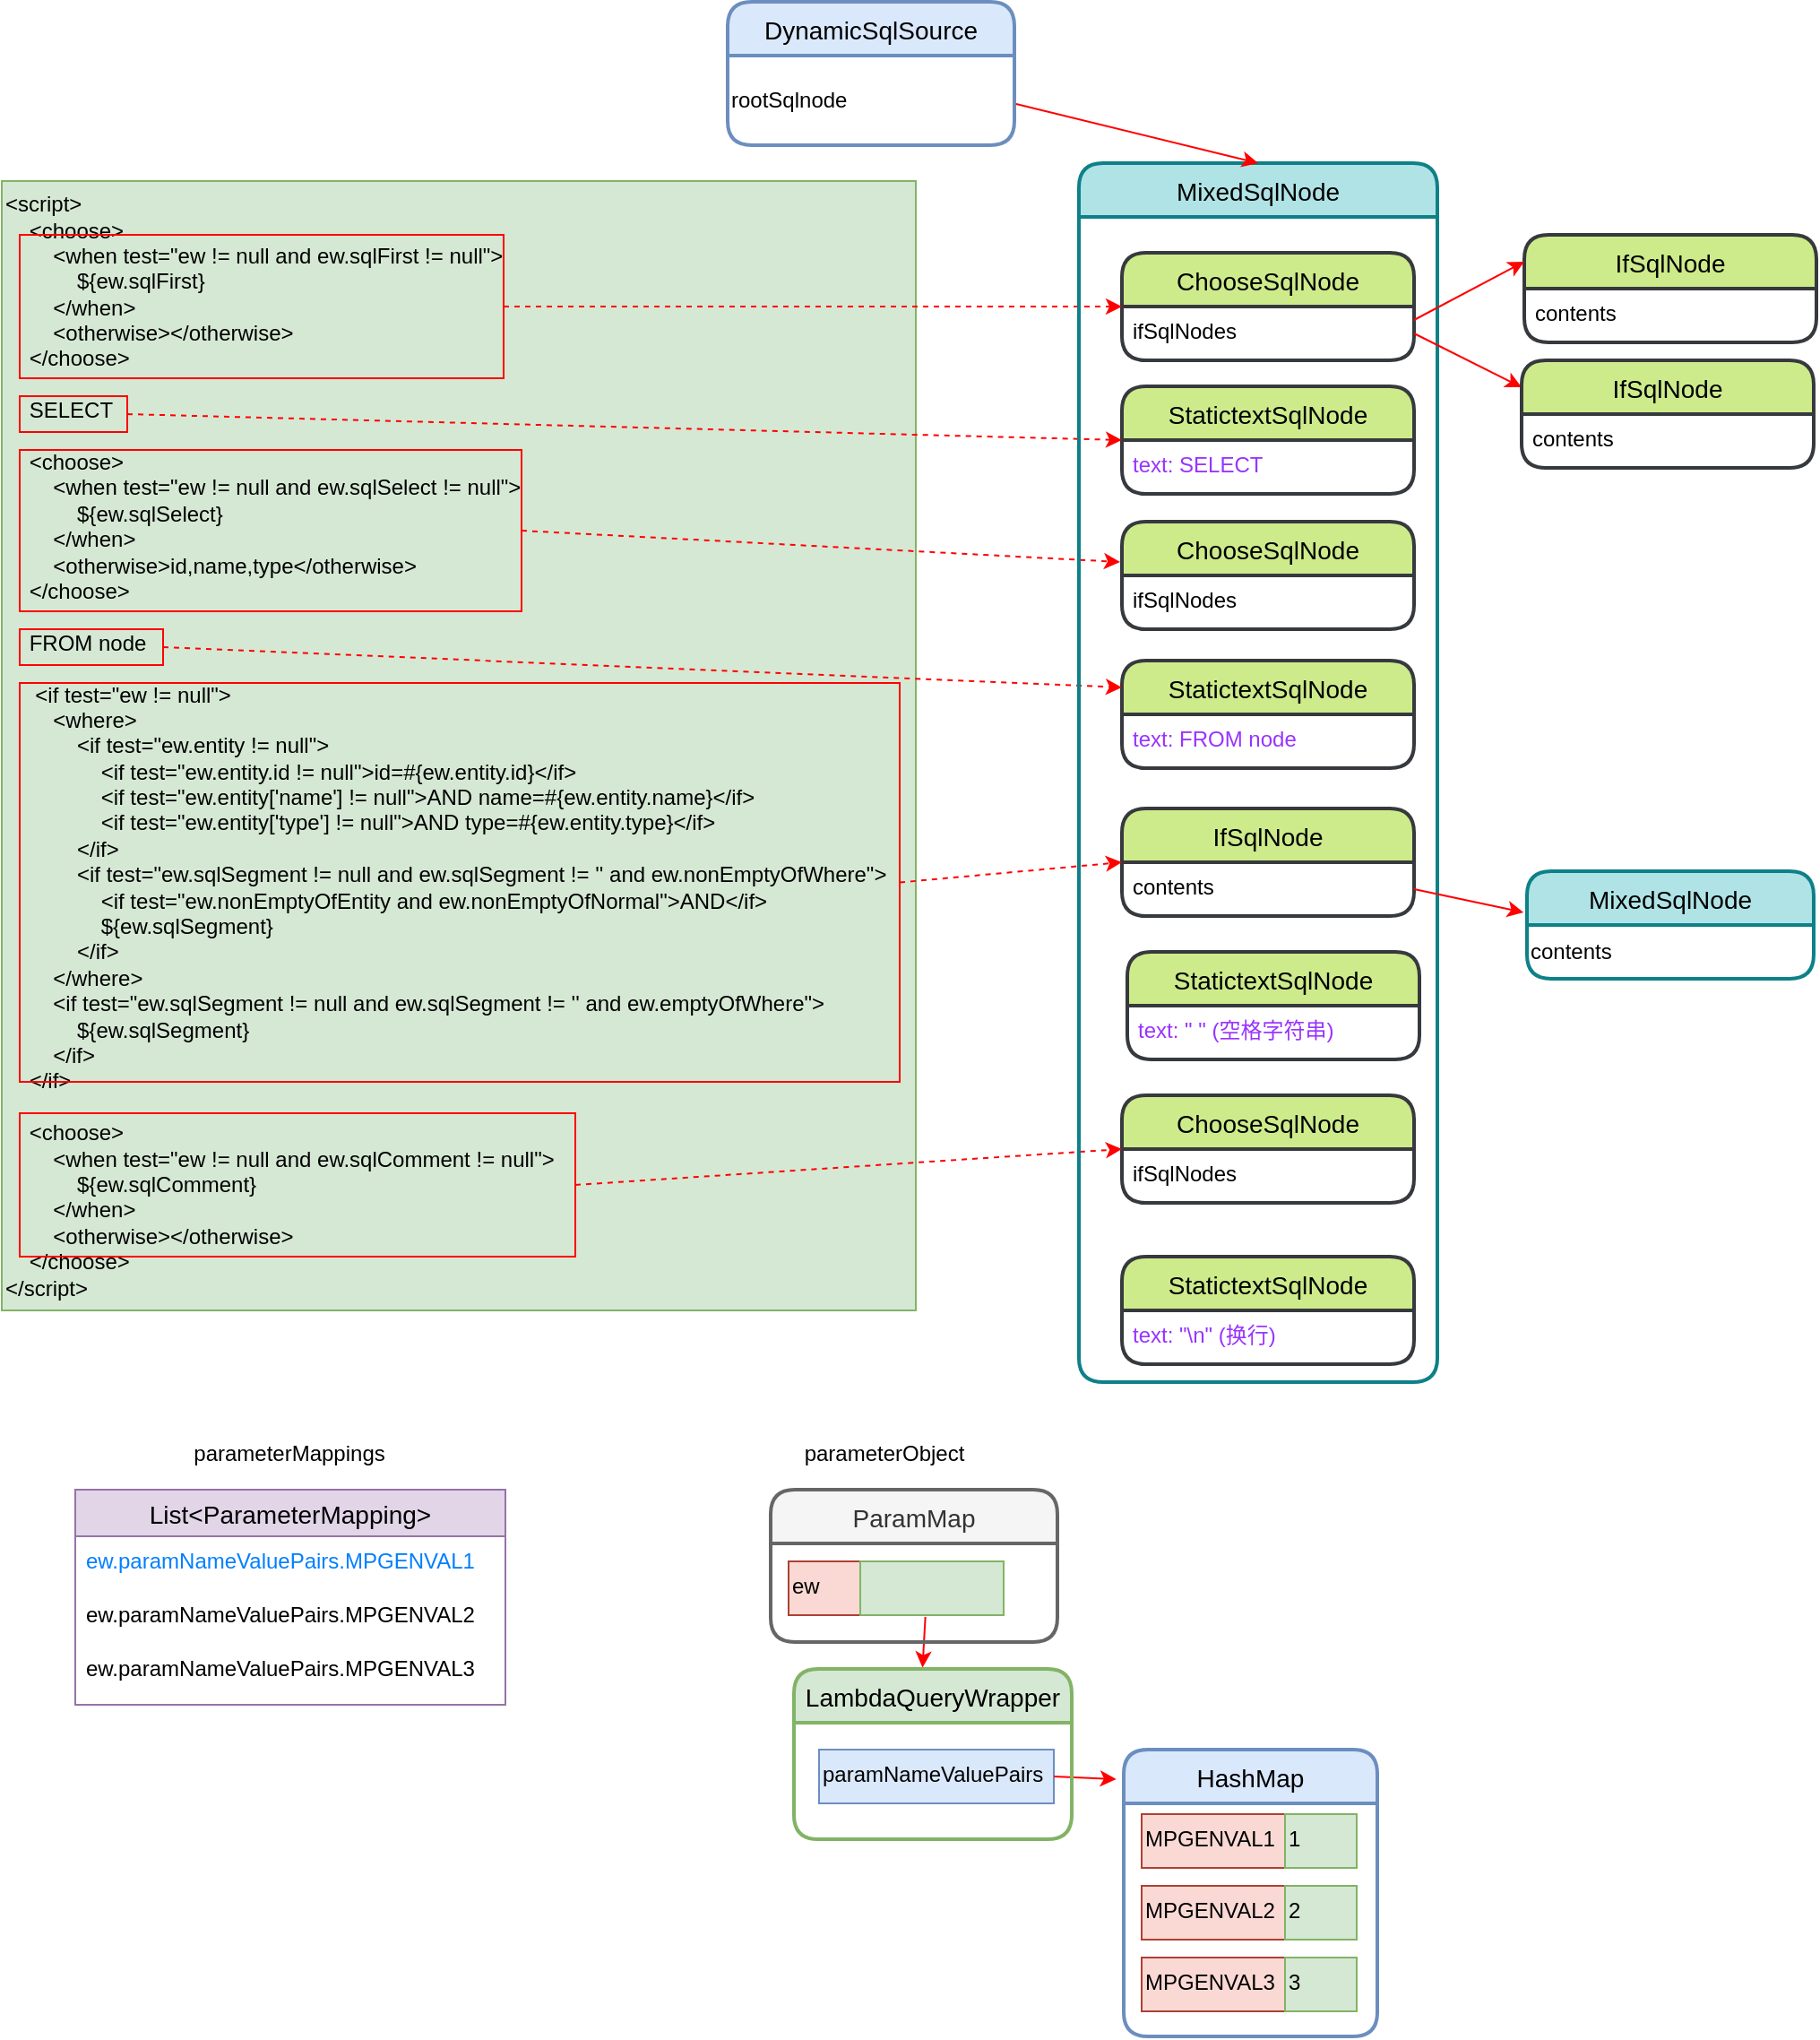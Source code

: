 <mxfile version="15.3.0" type="device"><diagram id="8xos4tDECJgLcVF9xXp1" name="Page-1"><mxGraphModel dx="946" dy="557" grid="1" gridSize="10" guides="1" tooltips="1" connect="1" arrows="1" fold="1" page="1" pageScale="1" pageWidth="827" pageHeight="1169" math="0" shadow="0"><root><mxCell id="0"/><mxCell id="1" parent="0"/><mxCell id="rSIFJErcnZ0SD25EaI6f-5" value="&lt;div&gt;&amp;lt;script&amp;gt;&lt;/div&gt;&lt;div&gt;&amp;nbsp; &amp;nbsp; &amp;lt;choose&amp;gt;&lt;/div&gt;&lt;div&gt;&amp;nbsp; &amp;nbsp; &amp;nbsp; &amp;nbsp; &amp;lt;when test=&quot;ew != null and ew.sqlFirst != null&quot;&amp;gt;&lt;/div&gt;&lt;div&gt;&amp;nbsp; &amp;nbsp; &amp;nbsp; &amp;nbsp; &amp;nbsp; &amp;nbsp; ${ew.sqlFirst}&lt;/div&gt;&lt;div&gt;&amp;nbsp; &amp;nbsp; &amp;nbsp; &amp;nbsp; &amp;lt;/when&amp;gt;&lt;/div&gt;&lt;div&gt;&amp;nbsp; &amp;nbsp; &amp;nbsp; &amp;nbsp; &amp;lt;otherwise&amp;gt;&amp;lt;/otherwise&amp;gt;&lt;/div&gt;&lt;div&gt;&amp;nbsp; &amp;nbsp; &amp;lt;/choose&amp;gt;&lt;/div&gt;&lt;div&gt;&amp;nbsp; &amp;nbsp;&amp;nbsp;&lt;/div&gt;&lt;div&gt;&amp;nbsp; &amp;nbsp; SELECT&lt;/div&gt;&lt;div&gt;&amp;nbsp; &amp;nbsp;&amp;nbsp;&lt;/div&gt;&lt;div&gt;&lt;span&gt;&amp;nbsp; &amp;nbsp; &amp;lt;choose&amp;gt;&lt;/span&gt;&lt;/div&gt;&lt;div&gt;&amp;nbsp; &amp;nbsp; &amp;nbsp; &amp;nbsp; &amp;lt;when test=&quot;ew != null and ew.sqlSelect != null&quot;&amp;gt;&lt;/div&gt;&lt;div&gt;&amp;nbsp; &amp;nbsp; &amp;nbsp; &amp;nbsp; &amp;nbsp; &amp;nbsp; ${ew.sqlSelect}&lt;/div&gt;&lt;div&gt;&amp;nbsp; &amp;nbsp; &amp;nbsp; &amp;nbsp; &amp;lt;/when&amp;gt;&lt;/div&gt;&lt;div&gt;&amp;nbsp; &amp;nbsp; &amp;nbsp; &amp;nbsp; &amp;lt;otherwise&amp;gt;id,name,type&amp;lt;/otherwise&amp;gt;&lt;/div&gt;&lt;div&gt;&amp;nbsp; &amp;nbsp; &amp;lt;/choose&amp;gt;&lt;/div&gt;&lt;div&gt;&amp;nbsp; &amp;nbsp;&lt;/div&gt;&lt;div&gt;&amp;nbsp; &amp;nbsp; FROM node&lt;/div&gt;&lt;div&gt;&amp;nbsp; &amp;nbsp;&lt;/div&gt;&lt;div&gt;&amp;nbsp; &amp;nbsp; &amp;nbsp;&amp;lt;if test=&quot;ew != null&quot;&amp;gt;&lt;/div&gt;&lt;div&gt;&amp;nbsp; &amp;nbsp; &amp;nbsp; &amp;nbsp; &amp;lt;where&amp;gt;&lt;/div&gt;&lt;div&gt;&amp;nbsp; &amp;nbsp; &amp;nbsp; &amp;nbsp; &amp;nbsp; &amp;nbsp; &amp;lt;if test=&quot;ew.entity != null&quot;&amp;gt;&lt;/div&gt;&lt;div&gt;&amp;nbsp; &amp;nbsp; &amp;nbsp; &amp;nbsp; &amp;nbsp; &amp;nbsp; &amp;nbsp; &amp;nbsp; &amp;lt;if test=&quot;ew.entity.id != null&quot;&amp;gt;id=#{ew.entity.id}&amp;lt;/if&amp;gt;&lt;/div&gt;&lt;div&gt;&amp;nbsp; &amp;nbsp; &amp;nbsp; &amp;nbsp; &amp;nbsp; &amp;nbsp; &amp;nbsp; &amp;nbsp; &amp;lt;if test=&quot;ew.entity['name'] != null&quot;&amp;gt;AND name=#{ew.entity.name}&amp;lt;/if&amp;gt;&lt;/div&gt;&lt;div&gt;&amp;nbsp; &amp;nbsp; &amp;nbsp; &amp;nbsp; &amp;nbsp; &amp;nbsp; &amp;nbsp; &amp;nbsp; &amp;lt;if test=&quot;ew.entity['type'] != null&quot;&amp;gt;AND type=#{ew.entity.type}&amp;lt;/if&amp;gt;&lt;/div&gt;&lt;div&gt;&amp;nbsp; &amp;nbsp; &amp;nbsp; &amp;nbsp; &amp;nbsp; &amp;nbsp; &amp;lt;/if&amp;gt;&lt;/div&gt;&lt;div&gt;&amp;nbsp; &amp;nbsp; &amp;nbsp; &amp;nbsp; &amp;nbsp; &amp;nbsp; &amp;lt;if test=&quot;ew.sqlSegment != null and ew.sqlSegment != '' and ew.nonEmptyOfWhere&quot;&amp;gt;&lt;/div&gt;&lt;div&gt;&amp;nbsp; &amp;nbsp; &amp;nbsp; &amp;nbsp; &amp;nbsp; &amp;nbsp; &amp;nbsp; &amp;nbsp; &amp;lt;if test=&quot;ew.nonEmptyOfEntity and ew.nonEmptyOfNormal&quot;&amp;gt;AND&amp;lt;/if&amp;gt;&lt;/div&gt;&lt;div&gt;&amp;nbsp; &amp;nbsp; &amp;nbsp; &amp;nbsp; &amp;nbsp; &amp;nbsp; &amp;nbsp; &amp;nbsp; ${ew.sqlSegment}&lt;/div&gt;&lt;div&gt;&amp;nbsp; &amp;nbsp; &amp;nbsp; &amp;nbsp; &amp;nbsp; &amp;nbsp; &amp;lt;/if&amp;gt;&lt;/div&gt;&lt;div&gt;&amp;nbsp; &amp;nbsp; &amp;nbsp; &amp;nbsp; &amp;lt;/where&amp;gt;&lt;/div&gt;&lt;div&gt;&amp;nbsp; &amp;nbsp; &amp;nbsp; &amp;nbsp; &amp;lt;if test=&quot;ew.sqlSegment != null and ew.sqlSegment != '' and ew.emptyOfWhere&quot;&amp;gt;&lt;/div&gt;&lt;div&gt;&amp;nbsp; &amp;nbsp; &amp;nbsp; &amp;nbsp; &amp;nbsp; &amp;nbsp; ${ew.sqlSegment}&lt;/div&gt;&lt;div&gt;&amp;nbsp; &amp;nbsp; &amp;nbsp; &amp;nbsp; &amp;lt;/if&amp;gt;&lt;/div&gt;&lt;div&gt;&amp;nbsp; &amp;nbsp; &amp;lt;/if&amp;gt;&lt;/div&gt;&lt;div&gt;&amp;nbsp; &amp;nbsp;&amp;nbsp;&lt;/div&gt;&lt;div&gt;&amp;nbsp; &amp;nbsp; &amp;lt;choose&amp;gt;&lt;/div&gt;&lt;div&gt;&amp;nbsp; &amp;nbsp; &amp;nbsp; &amp;nbsp; &amp;lt;when test=&quot;ew != null and ew.sqlComment != null&quot;&amp;gt;&lt;/div&gt;&lt;div&gt;&amp;nbsp; &amp;nbsp; &amp;nbsp; &amp;nbsp; &amp;nbsp; &amp;nbsp; ${ew.sqlComment}&lt;/div&gt;&lt;div&gt;&amp;nbsp; &amp;nbsp; &amp;nbsp; &amp;nbsp; &amp;lt;/when&amp;gt;&lt;/div&gt;&lt;div&gt;&amp;nbsp; &amp;nbsp; &amp;nbsp; &amp;nbsp; &amp;lt;otherwise&amp;gt;&amp;lt;/otherwise&amp;gt;&lt;/div&gt;&lt;div&gt;&amp;nbsp; &amp;nbsp; &amp;lt;/choose&amp;gt;&lt;/div&gt;&lt;div&gt;&amp;lt;/script&amp;gt;&lt;/div&gt;" style="rounded=0;whiteSpace=wrap;html=1;align=left;fillColor=#d5e8d4;strokeColor=#82b366;" vertex="1" parent="1"><mxGeometry x="9" y="120" width="510" height="630" as="geometry"/></mxCell><mxCell id="rSIFJErcnZ0SD25EaI6f-6" value="DynamicSqlSource" style="swimlane;childLayout=stackLayout;horizontal=1;startSize=30;horizontalStack=0;rounded=1;fontSize=14;fontStyle=0;strokeWidth=2;resizeParent=0;resizeLast=1;shadow=0;dashed=0;align=center;fillColor=#dae8fc;strokeColor=#6c8ebf;" vertex="1" parent="1"><mxGeometry x="414" y="20" width="160" height="80" as="geometry"/></mxCell><mxCell id="rSIFJErcnZ0SD25EaI6f-27" value="rootSqlnode" style="text;html=1;align=left;verticalAlign=middle;resizable=0;points=[];autosize=1;strokeColor=none;fillColor=none;" vertex="1" parent="rSIFJErcnZ0SD25EaI6f-6"><mxGeometry y="30" width="160" height="50" as="geometry"/></mxCell><mxCell id="rSIFJErcnZ0SD25EaI6f-11" value="ChooseSqlNode" style="swimlane;childLayout=stackLayout;horizontal=1;startSize=30;horizontalStack=0;rounded=1;fontSize=14;fontStyle=0;strokeWidth=2;resizeParent=0;resizeLast=1;shadow=0;dashed=0;align=center;fillColor=#cdeb8b;strokeColor=#36393d;" vertex="1" parent="1"><mxGeometry x="634" y="160" width="163" height="60" as="geometry"/></mxCell><mxCell id="rSIFJErcnZ0SD25EaI6f-12" value="ifSqlNodes" style="align=left;strokeColor=none;fillColor=none;spacingLeft=4;fontSize=12;verticalAlign=top;resizable=0;rotatable=0;part=1;" vertex="1" parent="rSIFJErcnZ0SD25EaI6f-11"><mxGeometry y="30" width="163" height="30" as="geometry"/></mxCell><mxCell id="rSIFJErcnZ0SD25EaI6f-13" value="StatictextSqlNode" style="swimlane;childLayout=stackLayout;horizontal=1;startSize=30;horizontalStack=0;rounded=1;fontSize=14;fontStyle=0;strokeWidth=2;resizeParent=0;resizeLast=1;shadow=0;dashed=0;align=center;fillColor=#cdeb8b;strokeColor=#36393d;" vertex="1" parent="1"><mxGeometry x="634" y="234.5" width="163" height="60" as="geometry"/></mxCell><mxCell id="rSIFJErcnZ0SD25EaI6f-14" value="text: SELECT" style="align=left;strokeColor=none;fillColor=none;spacingLeft=4;fontSize=12;verticalAlign=top;resizable=0;rotatable=0;part=1;fontColor=#9933FF;" vertex="1" parent="rSIFJErcnZ0SD25EaI6f-13"><mxGeometry y="30" width="163" height="30" as="geometry"/></mxCell><mxCell id="rSIFJErcnZ0SD25EaI6f-15" value="ChooseSqlNode" style="swimlane;childLayout=stackLayout;horizontal=1;startSize=30;horizontalStack=0;rounded=1;fontSize=14;fontStyle=0;strokeWidth=2;resizeParent=0;resizeLast=1;shadow=0;dashed=0;align=center;fillColor=#cdeb8b;strokeColor=#36393d;" vertex="1" parent="1"><mxGeometry x="634" y="310" width="163" height="60" as="geometry"/></mxCell><mxCell id="rSIFJErcnZ0SD25EaI6f-16" value="ifSqlNodes" style="align=left;strokeColor=none;fillColor=none;spacingLeft=4;fontSize=12;verticalAlign=top;resizable=0;rotatable=0;part=1;" vertex="1" parent="rSIFJErcnZ0SD25EaI6f-15"><mxGeometry y="30" width="163" height="30" as="geometry"/></mxCell><mxCell id="rSIFJErcnZ0SD25EaI6f-17" value="StatictextSqlNode" style="swimlane;childLayout=stackLayout;horizontal=1;startSize=30;horizontalStack=0;rounded=1;fontSize=14;fontStyle=0;strokeWidth=2;resizeParent=0;resizeLast=1;shadow=0;dashed=0;align=center;fillColor=#cdeb8b;strokeColor=#36393d;" vertex="1" parent="1"><mxGeometry x="634" y="387.5" width="163" height="60" as="geometry"/></mxCell><mxCell id="rSIFJErcnZ0SD25EaI6f-18" value="text: FROM node" style="align=left;strokeColor=none;fillColor=none;spacingLeft=4;fontSize=12;verticalAlign=top;resizable=0;rotatable=0;part=1;fontColor=#9933FF;" vertex="1" parent="rSIFJErcnZ0SD25EaI6f-17"><mxGeometry y="30" width="163" height="30" as="geometry"/></mxCell><mxCell id="rSIFJErcnZ0SD25EaI6f-19" value="IfSqlNode" style="swimlane;childLayout=stackLayout;horizontal=1;startSize=30;horizontalStack=0;rounded=1;fontSize=14;fontStyle=0;strokeWidth=2;resizeParent=0;resizeLast=1;shadow=0;dashed=0;align=center;fillColor=#cdeb8b;strokeColor=#36393d;" vertex="1" parent="1"><mxGeometry x="634" y="470" width="163" height="60" as="geometry"/></mxCell><mxCell id="rSIFJErcnZ0SD25EaI6f-20" value="contents" style="align=left;strokeColor=none;fillColor=none;spacingLeft=4;fontSize=12;verticalAlign=top;resizable=0;rotatable=0;part=1;" vertex="1" parent="rSIFJErcnZ0SD25EaI6f-19"><mxGeometry y="30" width="163" height="30" as="geometry"/></mxCell><mxCell id="rSIFJErcnZ0SD25EaI6f-21" value="ChooseSqlNode" style="swimlane;childLayout=stackLayout;horizontal=1;startSize=30;horizontalStack=0;rounded=1;fontSize=14;fontStyle=0;strokeWidth=2;resizeParent=0;resizeLast=1;shadow=0;dashed=0;align=center;fillColor=#cdeb8b;strokeColor=#36393d;" vertex="1" parent="1"><mxGeometry x="634" y="630" width="163" height="60" as="geometry"/></mxCell><mxCell id="rSIFJErcnZ0SD25EaI6f-22" value="ifSqlNodes" style="align=left;strokeColor=none;fillColor=none;spacingLeft=4;fontSize=12;verticalAlign=top;resizable=0;rotatable=0;part=1;" vertex="1" parent="rSIFJErcnZ0SD25EaI6f-21"><mxGeometry y="30" width="163" height="30" as="geometry"/></mxCell><mxCell id="rSIFJErcnZ0SD25EaI6f-23" value="StatictextSqlNode" style="swimlane;childLayout=stackLayout;horizontal=1;startSize=30;horizontalStack=0;rounded=1;fontSize=14;fontStyle=0;strokeWidth=2;resizeParent=0;resizeLast=1;shadow=0;dashed=0;align=center;fillColor=#cdeb8b;strokeColor=#36393d;" vertex="1" parent="1"><mxGeometry x="637" y="550" width="163" height="60" as="geometry"/></mxCell><mxCell id="rSIFJErcnZ0SD25EaI6f-24" value="text: &quot; &quot; (空格字符串)" style="align=left;strokeColor=none;fillColor=none;spacingLeft=4;fontSize=12;verticalAlign=top;resizable=0;rotatable=0;part=1;fontColor=#9933FF;" vertex="1" parent="rSIFJErcnZ0SD25EaI6f-23"><mxGeometry y="30" width="163" height="30" as="geometry"/></mxCell><mxCell id="rSIFJErcnZ0SD25EaI6f-25" value="StatictextSqlNode" style="swimlane;childLayout=stackLayout;horizontal=1;startSize=30;horizontalStack=0;rounded=1;fontSize=14;fontStyle=0;strokeWidth=2;resizeParent=0;resizeLast=1;shadow=0;dashed=0;align=center;fillColor=#cdeb8b;strokeColor=#36393d;" vertex="1" parent="1"><mxGeometry x="634" y="720" width="163" height="60" as="geometry"/></mxCell><mxCell id="rSIFJErcnZ0SD25EaI6f-26" value="text: &quot;\n&quot; (换行)" style="align=left;strokeColor=none;fillColor=none;spacingLeft=4;fontSize=12;verticalAlign=top;resizable=0;rotatable=0;part=1;fontColor=#9933FF;" vertex="1" parent="rSIFJErcnZ0SD25EaI6f-25"><mxGeometry y="30" width="163" height="30" as="geometry"/></mxCell><mxCell id="rSIFJErcnZ0SD25EaI6f-28" value="" style="rounded=0;whiteSpace=wrap;html=1;fontColor=#9933FF;align=left;fillColor=none;strokeColor=#FF0000;" vertex="1" parent="1"><mxGeometry x="19" y="150" width="270" height="80" as="geometry"/></mxCell><mxCell id="rSIFJErcnZ0SD25EaI6f-29" value="" style="endArrow=classic;html=1;fontColor=#9933FF;exitX=1;exitY=0.5;exitDx=0;exitDy=0;entryX=0;entryY=0;entryDx=0;entryDy=0;strokeColor=#FF0000;dashed=1;" edge="1" parent="1" source="rSIFJErcnZ0SD25EaI6f-28" target="rSIFJErcnZ0SD25EaI6f-12"><mxGeometry width="50" height="50" relative="1" as="geometry"><mxPoint x="359" y="90" as="sourcePoint"/><mxPoint x="409" y="40" as="targetPoint"/></mxGeometry></mxCell><mxCell id="rSIFJErcnZ0SD25EaI6f-30" value="" style="rounded=0;whiteSpace=wrap;html=1;fontColor=#9933FF;strokeColor=#FF0000;fillColor=none;align=left;" vertex="1" parent="1"><mxGeometry x="19" y="240" width="60" height="20" as="geometry"/></mxCell><mxCell id="rSIFJErcnZ0SD25EaI6f-31" value="" style="endArrow=classic;html=1;fontColor=#9933FF;strokeColor=#FF0000;exitX=1;exitY=0.5;exitDx=0;exitDy=0;entryX=0;entryY=0;entryDx=0;entryDy=0;dashed=1;" edge="1" parent="1" source="rSIFJErcnZ0SD25EaI6f-30" target="rSIFJErcnZ0SD25EaI6f-14"><mxGeometry width="50" height="50" relative="1" as="geometry"><mxPoint x="599" y="330" as="sourcePoint"/><mxPoint x="649" y="280" as="targetPoint"/></mxGeometry></mxCell><mxCell id="rSIFJErcnZ0SD25EaI6f-32" value="" style="rounded=0;whiteSpace=wrap;html=1;fontColor=#9933FF;strokeColor=#FF0000;fillColor=none;align=left;" vertex="1" parent="1"><mxGeometry x="19" y="270" width="280" height="90" as="geometry"/></mxCell><mxCell id="rSIFJErcnZ0SD25EaI6f-33" value="" style="rounded=0;whiteSpace=wrap;html=1;fontColor=#9933FF;strokeColor=#FF0000;fillColor=none;align=left;" vertex="1" parent="1"><mxGeometry x="19" y="370" width="80" height="20" as="geometry"/></mxCell><mxCell id="rSIFJErcnZ0SD25EaI6f-34" value="" style="rounded=0;whiteSpace=wrap;html=1;fontColor=#9933FF;strokeColor=#FF0000;fillColor=none;align=left;" vertex="1" parent="1"><mxGeometry x="19" y="400" width="491" height="222.5" as="geometry"/></mxCell><mxCell id="rSIFJErcnZ0SD25EaI6f-35" value="" style="rounded=0;whiteSpace=wrap;html=1;fontColor=#9933FF;strokeColor=#FF0000;fillColor=none;align=left;" vertex="1" parent="1"><mxGeometry x="19" y="640" width="310" height="80" as="geometry"/></mxCell><mxCell id="rSIFJErcnZ0SD25EaI6f-36" value="" style="endArrow=classic;html=1;fontColor=#9933FF;strokeColor=#FF0000;exitX=1;exitY=0.5;exitDx=0;exitDy=0;entryX=-0.006;entryY=0.375;entryDx=0;entryDy=0;entryPerimeter=0;dashed=1;" edge="1" parent="1" source="rSIFJErcnZ0SD25EaI6f-32" target="rSIFJErcnZ0SD25EaI6f-15"><mxGeometry width="50" height="50" relative="1" as="geometry"><mxPoint x="569" y="380" as="sourcePoint"/><mxPoint x="619" y="330" as="targetPoint"/></mxGeometry></mxCell><mxCell id="rSIFJErcnZ0SD25EaI6f-37" value="" style="endArrow=classic;html=1;fontColor=#9933FF;strokeColor=#FF0000;exitX=1;exitY=0.5;exitDx=0;exitDy=0;entryX=0;entryY=0.25;entryDx=0;entryDy=0;dashed=1;" edge="1" parent="1" source="rSIFJErcnZ0SD25EaI6f-33" target="rSIFJErcnZ0SD25EaI6f-17"><mxGeometry width="50" height="50" relative="1" as="geometry"><mxPoint x="359" y="460" as="sourcePoint"/><mxPoint x="409" y="410" as="targetPoint"/></mxGeometry></mxCell><mxCell id="rSIFJErcnZ0SD25EaI6f-38" value="" style="endArrow=classic;html=1;fontColor=#9933FF;strokeColor=#FF0000;exitX=1;exitY=0.5;exitDx=0;exitDy=0;entryX=0;entryY=0;entryDx=0;entryDy=0;dashed=1;" edge="1" parent="1" source="rSIFJErcnZ0SD25EaI6f-34" target="rSIFJErcnZ0SD25EaI6f-20"><mxGeometry width="50" height="50" relative="1" as="geometry"><mxPoint x="569" y="550" as="sourcePoint"/><mxPoint x="619" y="500" as="targetPoint"/></mxGeometry></mxCell><mxCell id="rSIFJErcnZ0SD25EaI6f-39" value="" style="endArrow=classic;html=1;fontColor=#9933FF;strokeColor=#FF0000;exitX=1;exitY=0.5;exitDx=0;exitDy=0;entryX=0;entryY=0;entryDx=0;entryDy=0;dashed=1;" edge="1" parent="1" source="rSIFJErcnZ0SD25EaI6f-35" target="rSIFJErcnZ0SD25EaI6f-22"><mxGeometry width="50" height="50" relative="1" as="geometry"><mxPoint x="549" y="780" as="sourcePoint"/><mxPoint x="599" y="730" as="targetPoint"/></mxGeometry></mxCell><mxCell id="rSIFJErcnZ0SD25EaI6f-44" value="MixedSqlNode" style="swimlane;childLayout=stackLayout;horizontal=1;startSize=30;horizontalStack=0;rounded=1;fontSize=14;fontStyle=0;strokeWidth=2;resizeParent=0;resizeLast=1;shadow=0;dashed=0;align=center;fillColor=#b0e3e6;strokeColor=#0e8088;" vertex="1" parent="1"><mxGeometry x="610" y="110" width="200" height="680" as="geometry"/></mxCell><mxCell id="rSIFJErcnZ0SD25EaI6f-46" value="" style="endArrow=classic;html=1;fontColor=#FF0000;strokeColor=#FF0000;exitX=1.006;exitY=0.54;exitDx=0;exitDy=0;exitPerimeter=0;entryX=0.5;entryY=0;entryDx=0;entryDy=0;" edge="1" parent="1" source="rSIFJErcnZ0SD25EaI6f-27" target="rSIFJErcnZ0SD25EaI6f-44"><mxGeometry width="50" height="50" relative="1" as="geometry"><mxPoint x="719" y="10" as="sourcePoint"/><mxPoint x="769" y="-40" as="targetPoint"/></mxGeometry></mxCell><mxCell id="rSIFJErcnZ0SD25EaI6f-55" value="MixedSqlNode" style="swimlane;childLayout=stackLayout;horizontal=1;startSize=30;horizontalStack=0;rounded=1;fontSize=14;fontStyle=0;strokeWidth=2;resizeParent=0;resizeLast=1;shadow=0;dashed=0;align=center;fillColor=#b0e3e6;strokeColor=#0e8088;" vertex="1" parent="1"><mxGeometry x="860" y="505" width="160" height="60" as="geometry"/></mxCell><mxCell id="rSIFJErcnZ0SD25EaI6f-56" value="contents" style="text;html=1;align=left;verticalAlign=middle;resizable=0;points=[];autosize=1;strokeColor=none;fillColor=none;" vertex="1" parent="rSIFJErcnZ0SD25EaI6f-55"><mxGeometry y="30" width="160" height="30" as="geometry"/></mxCell><mxCell id="rSIFJErcnZ0SD25EaI6f-57" value="" style="endArrow=classic;html=1;fontColor=#FF0000;strokeColor=#FF0000;exitX=1;exitY=0.5;exitDx=0;exitDy=0;entryX=-0.012;entryY=0.383;entryDx=0;entryDy=0;entryPerimeter=0;" edge="1" parent="1" source="rSIFJErcnZ0SD25EaI6f-20" target="rSIFJErcnZ0SD25EaI6f-55"><mxGeometry width="50" height="50" relative="1" as="geometry"><mxPoint x="930" y="630" as="sourcePoint"/><mxPoint x="980" y="580" as="targetPoint"/></mxGeometry></mxCell><mxCell id="rSIFJErcnZ0SD25EaI6f-60" value="" style="endArrow=classic;html=1;fontColor=#FF0000;strokeColor=#FF0000;exitX=1;exitY=0.5;exitDx=0;exitDy=0;entryX=0;entryY=0.25;entryDx=0;entryDy=0;" edge="1" parent="1" source="rSIFJErcnZ0SD25EaI6f-12" target="rSIFJErcnZ0SD25EaI6f-61"><mxGeometry width="50" height="50" relative="1" as="geometry"><mxPoint x="940" y="230" as="sourcePoint"/><mxPoint x="990" y="180" as="targetPoint"/></mxGeometry></mxCell><mxCell id="rSIFJErcnZ0SD25EaI6f-61" value="IfSqlNode" style="swimlane;childLayout=stackLayout;horizontal=1;startSize=30;horizontalStack=0;rounded=1;fontSize=14;fontStyle=0;strokeWidth=2;resizeParent=0;resizeLast=1;shadow=0;dashed=0;align=center;fillColor=#cdeb8b;strokeColor=#36393d;" vertex="1" parent="1"><mxGeometry x="857" y="220" width="163" height="60" as="geometry"/></mxCell><mxCell id="rSIFJErcnZ0SD25EaI6f-62" value="contents" style="align=left;strokeColor=none;fillColor=none;spacingLeft=4;fontSize=12;verticalAlign=top;resizable=0;rotatable=0;part=1;" vertex="1" parent="rSIFJErcnZ0SD25EaI6f-61"><mxGeometry y="30" width="163" height="30" as="geometry"/></mxCell><mxCell id="rSIFJErcnZ0SD25EaI6f-63" value="IfSqlNode" style="swimlane;childLayout=stackLayout;horizontal=1;startSize=30;horizontalStack=0;rounded=1;fontSize=14;fontStyle=0;strokeWidth=2;resizeParent=0;resizeLast=1;shadow=0;dashed=0;align=center;fillColor=#cdeb8b;strokeColor=#36393d;" vertex="1" parent="1"><mxGeometry x="858.5" y="150" width="163" height="60" as="geometry"/></mxCell><mxCell id="rSIFJErcnZ0SD25EaI6f-64" value="contents" style="align=left;strokeColor=none;fillColor=none;spacingLeft=4;fontSize=12;verticalAlign=top;resizable=0;rotatable=0;part=1;" vertex="1" parent="rSIFJErcnZ0SD25EaI6f-63"><mxGeometry y="30" width="163" height="30" as="geometry"/></mxCell><mxCell id="rSIFJErcnZ0SD25EaI6f-65" value="" style="endArrow=classic;html=1;fontColor=#FF0000;strokeColor=#FF0000;exitX=1;exitY=0.25;exitDx=0;exitDy=0;entryX=0;entryY=0.25;entryDx=0;entryDy=0;" edge="1" parent="1" source="rSIFJErcnZ0SD25EaI6f-12" target="rSIFJErcnZ0SD25EaI6f-63"><mxGeometry width="50" height="50" relative="1" as="geometry"><mxPoint x="940" y="360" as="sourcePoint"/><mxPoint x="990" y="310" as="targetPoint"/></mxGeometry></mxCell><mxCell id="rSIFJErcnZ0SD25EaI6f-96" value="List&lt;ParameterMapping&gt;" style="swimlane;fontStyle=0;childLayout=stackLayout;horizontal=1;startSize=26;horizontalStack=0;resizeParent=1;resizeParentMax=0;resizeLast=0;collapsible=1;marginBottom=0;align=center;fontSize=14;strokeColor=#9673a6;fillColor=#e1d5e7;" vertex="1" parent="1"><mxGeometry x="50" y="850" width="240" height="120" as="geometry"/></mxCell><mxCell id="rSIFJErcnZ0SD25EaI6f-97" value="ew.paramNameValuePairs.MPGENVAL1" style="text;strokeColor=none;fillColor=none;spacingLeft=4;spacingRight=4;overflow=hidden;rotatable=0;points=[[0,0.5],[1,0.5]];portConstraint=eastwest;fontSize=12;fontColor=#007FFF;" vertex="1" parent="rSIFJErcnZ0SD25EaI6f-96"><mxGeometry y="26" width="240" height="30" as="geometry"/></mxCell><mxCell id="rSIFJErcnZ0SD25EaI6f-98" value="ew.paramNameValuePairs.MPGENVAL2" style="text;strokeColor=none;fillColor=none;spacingLeft=4;spacingRight=4;overflow=hidden;rotatable=0;points=[[0,0.5],[1,0.5]];portConstraint=eastwest;fontSize=12;" vertex="1" parent="rSIFJErcnZ0SD25EaI6f-96"><mxGeometry y="56" width="240" height="30" as="geometry"/></mxCell><mxCell id="rSIFJErcnZ0SD25EaI6f-99" value="ew.paramNameValuePairs.MPGENVAL3" style="text;strokeColor=none;fillColor=none;spacingLeft=4;spacingRight=4;overflow=hidden;rotatable=0;points=[[0,0.5],[1,0.5]];portConstraint=eastwest;fontSize=12;" vertex="1" parent="rSIFJErcnZ0SD25EaI6f-96"><mxGeometry y="86" width="240" height="34" as="geometry"/></mxCell><mxCell id="rSIFJErcnZ0SD25EaI6f-100" value="ew" style="rounded=0;whiteSpace=wrap;html=1;strokeColor=#ae4132;fillColor=#fad9d5;align=left;verticalAlign=top;" vertex="1" parent="1"><mxGeometry x="448" y="890" width="40" height="30" as="geometry"/></mxCell><mxCell id="rSIFJErcnZ0SD25EaI6f-101" value="" style="rounded=0;whiteSpace=wrap;html=1;strokeColor=#82b366;fillColor=#d5e8d4;align=left;verticalAlign=top;" vertex="1" parent="1"><mxGeometry x="488" y="890" width="80" height="30" as="geometry"/></mxCell><mxCell id="rSIFJErcnZ0SD25EaI6f-102" value="" style="endArrow=classic;html=1;fontColor=#000000;strokeColor=#FF0000;exitX=0.454;exitY=1.033;exitDx=0;exitDy=0;exitPerimeter=0;entryX=0.463;entryY=-0.008;entryDx=0;entryDy=0;entryPerimeter=0;" edge="1" parent="1" source="rSIFJErcnZ0SD25EaI6f-101" target="rSIFJErcnZ0SD25EaI6f-112"><mxGeometry width="50" height="50" relative="1" as="geometry"><mxPoint x="548" y="990" as="sourcePoint"/><mxPoint x="547" y="960" as="targetPoint"/></mxGeometry></mxCell><mxCell id="rSIFJErcnZ0SD25EaI6f-103" value="paramNameValuePairs" style="rounded=0;whiteSpace=wrap;html=1;strokeColor=#6c8ebf;fillColor=#dae8fc;align=left;verticalAlign=top;" vertex="1" parent="1"><mxGeometry x="465" y="995" width="131" height="30" as="geometry"/></mxCell><mxCell id="rSIFJErcnZ0SD25EaI6f-104" value="" style="endArrow=classic;html=1;fontColor=#000000;strokeColor=#FF0000;exitX=1;exitY=0.5;exitDx=0;exitDy=0;entryX=-0.029;entryY=0.103;entryDx=0;entryDy=0;entryPerimeter=0;" edge="1" parent="1" source="rSIFJErcnZ0SD25EaI6f-103" target="rSIFJErcnZ0SD25EaI6f-111"><mxGeometry width="50" height="50" relative="1" as="geometry"><mxPoint x="656" y="995" as="sourcePoint"/><mxPoint x="636" y="1010" as="targetPoint"/></mxGeometry></mxCell><mxCell id="rSIFJErcnZ0SD25EaI6f-105" value="&lt;span&gt;MPGENVAL1&lt;/span&gt;" style="rounded=0;whiteSpace=wrap;html=1;strokeColor=#ae4132;fillColor=#fad9d5;align=left;verticalAlign=top;" vertex="1" parent="1"><mxGeometry x="645" y="1031" width="80" height="30" as="geometry"/></mxCell><mxCell id="rSIFJErcnZ0SD25EaI6f-106" value="&lt;span&gt;MPGENVAL2&lt;/span&gt;" style="rounded=0;whiteSpace=wrap;html=1;strokeColor=#ae4132;fillColor=#fad9d5;align=left;verticalAlign=top;" vertex="1" parent="1"><mxGeometry x="645" y="1071" width="80" height="30" as="geometry"/></mxCell><mxCell id="rSIFJErcnZ0SD25EaI6f-107" value="&lt;span&gt;MPGENVAL3&lt;/span&gt;" style="rounded=0;whiteSpace=wrap;html=1;strokeColor=#ae4132;fillColor=#fad9d5;align=left;verticalAlign=top;" vertex="1" parent="1"><mxGeometry x="645" y="1111" width="80" height="30" as="geometry"/></mxCell><mxCell id="rSIFJErcnZ0SD25EaI6f-108" value="1" style="rounded=0;whiteSpace=wrap;html=1;strokeColor=#82b366;fillColor=#d5e8d4;align=left;verticalAlign=top;" vertex="1" parent="1"><mxGeometry x="725" y="1031" width="40" height="30" as="geometry"/></mxCell><mxCell id="rSIFJErcnZ0SD25EaI6f-109" value="2" style="rounded=0;whiteSpace=wrap;html=1;strokeColor=#82b366;fillColor=#d5e8d4;align=left;verticalAlign=top;" vertex="1" parent="1"><mxGeometry x="725" y="1071" width="40" height="30" as="geometry"/></mxCell><mxCell id="rSIFJErcnZ0SD25EaI6f-110" value="3" style="rounded=0;whiteSpace=wrap;html=1;strokeColor=#82b366;fillColor=#d5e8d4;align=left;verticalAlign=top;" vertex="1" parent="1"><mxGeometry x="725" y="1111" width="40" height="30" as="geometry"/></mxCell><mxCell id="rSIFJErcnZ0SD25EaI6f-111" value="HashMap" style="swimlane;childLayout=stackLayout;horizontal=1;startSize=30;horizontalStack=0;rounded=1;fontSize=14;fontStyle=0;strokeWidth=2;resizeParent=0;resizeLast=1;shadow=0;dashed=0;align=center;fillColor=#dae8fc;strokeColor=#6c8ebf;" vertex="1" parent="1"><mxGeometry x="635" y="995" width="141.5" height="160" as="geometry"/></mxCell><mxCell id="rSIFJErcnZ0SD25EaI6f-112" value="LambdaQueryWrapper" style="swimlane;childLayout=stackLayout;horizontal=1;startSize=30;horizontalStack=0;rounded=1;fontSize=14;fontStyle=0;strokeWidth=2;resizeParent=0;resizeLast=1;shadow=0;dashed=0;align=center;fillColor=#d5e8d4;strokeColor=#82b366;" vertex="1" parent="1"><mxGeometry x="451" y="950" width="155" height="95" as="geometry"/></mxCell><mxCell id="rSIFJErcnZ0SD25EaI6f-113" value="ParamMap" style="swimlane;childLayout=stackLayout;horizontal=1;startSize=30;horizontalStack=0;rounded=1;fontSize=14;fontStyle=0;strokeWidth=2;resizeParent=0;resizeLast=1;shadow=0;dashed=0;align=center;fillColor=#f5f5f5;strokeColor=#666666;fontColor=#333333;" vertex="1" parent="1"><mxGeometry x="438" y="850" width="160" height="85" as="geometry"/></mxCell><mxCell id="rSIFJErcnZ0SD25EaI6f-114" value="&lt;span style=&quot;text-align: left&quot;&gt;parameterMappings&lt;/span&gt;" style="text;html=1;align=center;verticalAlign=middle;resizable=0;points=[];autosize=1;strokeColor=none;fillColor=none;fontSize=12;fontColor=#000000;" vertex="1" parent="1"><mxGeometry x="109" y="820" width="120" height="20" as="geometry"/></mxCell><mxCell id="rSIFJErcnZ0SD25EaI6f-115" value="&lt;span style=&quot;text-align: left&quot;&gt;parameterObject&lt;/span&gt;" style="text;html=1;align=center;verticalAlign=middle;resizable=0;points=[];autosize=1;strokeColor=none;fillColor=none;fontSize=12;fontColor=#000000;" vertex="1" parent="1"><mxGeometry x="451" y="820" width="100" height="20" as="geometry"/></mxCell></root></mxGraphModel></diagram></mxfile>
